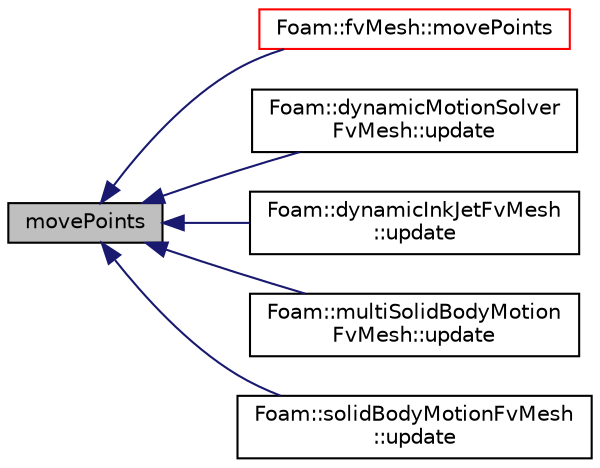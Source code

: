 digraph "movePoints"
{
  bgcolor="transparent";
  edge [fontname="Helvetica",fontsize="10",labelfontname="Helvetica",labelfontsize="10"];
  node [fontname="Helvetica",fontsize="10",shape=record];
  rankdir="LR";
  Node1 [label="movePoints",height=0.2,width=0.4,color="black", fillcolor="grey75", style="filled", fontcolor="black"];
  Node1 -> Node2 [dir="back",color="midnightblue",fontsize="10",style="solid",fontname="Helvetica"];
  Node2 [label="Foam::fvMesh::movePoints",height=0.2,width=0.4,color="red",URL="$a00876.html#a3693c648bea2e99054cbbb75d4bf4e4d",tooltip="Move points, returns volumes swept by faces in motion. "];
  Node1 -> Node3 [dir="back",color="midnightblue",fontsize="10",style="solid",fontname="Helvetica"];
  Node3 [label="Foam::dynamicMotionSolver\lFvMesh::update",height=0.2,width=0.4,color="black",URL="$a00605.html#aa2aac016e2bf7b5bd2b271786c2791aa",tooltip="Update the mesh for both mesh motion and topology change. "];
  Node1 -> Node4 [dir="back",color="midnightblue",fontsize="10",style="solid",fontname="Helvetica"];
  Node4 [label="Foam::dynamicInkJetFvMesh\l::update",height=0.2,width=0.4,color="black",URL="$a00601.html#aa2aac016e2bf7b5bd2b271786c2791aa",tooltip="Update the mesh for both mesh motion and topology change. "];
  Node1 -> Node5 [dir="back",color="midnightblue",fontsize="10",style="solid",fontname="Helvetica"];
  Node5 [label="Foam::multiSolidBodyMotion\lFvMesh::update",height=0.2,width=0.4,color="black",URL="$a01558.html#aa2aac016e2bf7b5bd2b271786c2791aa",tooltip="Update the mesh for both mesh motion and topology change. "];
  Node1 -> Node6 [dir="back",color="midnightblue",fontsize="10",style="solid",fontname="Helvetica"];
  Node6 [label="Foam::solidBodyMotionFvMesh\l::update",height=0.2,width=0.4,color="black",URL="$a02364.html#aa2aac016e2bf7b5bd2b271786c2791aa",tooltip="Update the mesh for both mesh motion and topology change. "];
}
